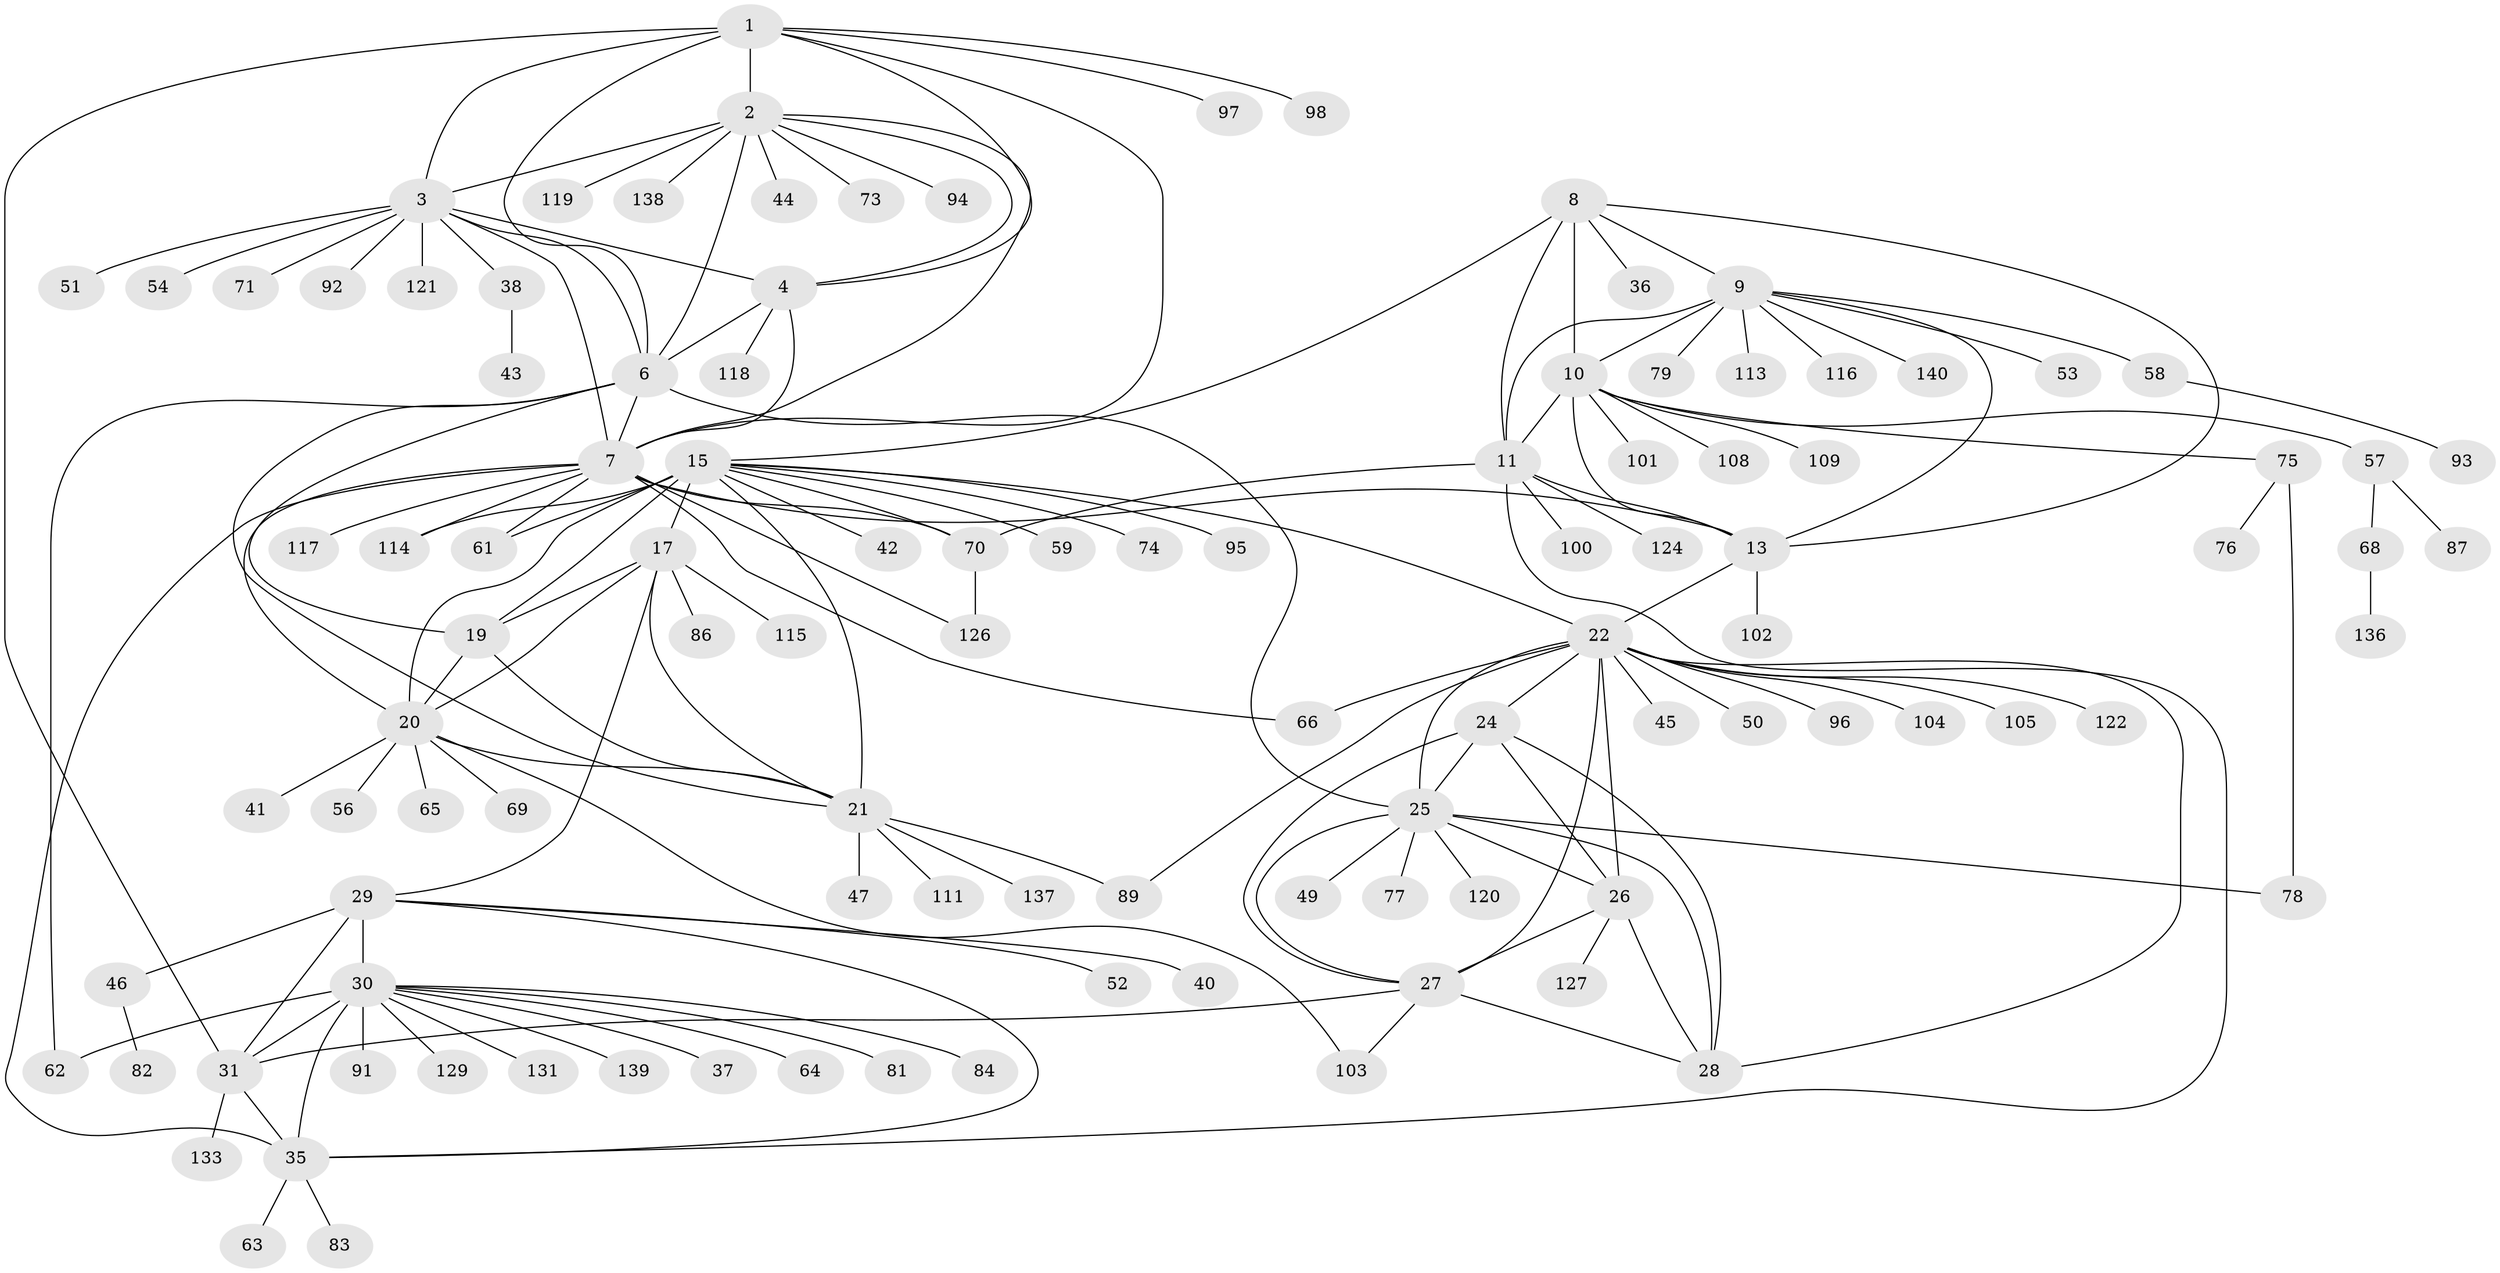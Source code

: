 // original degree distribution, {10: 0.014285714285714285, 11: 0.02857142857142857, 9: 0.05, 8: 0.04285714285714286, 15: 0.007142857142857143, 7: 0.04285714285714286, 13: 0.02142857142857143, 12: 0.014285714285714285, 6: 0.02142857142857143, 14: 0.007142857142857143, 1: 0.5571428571428572, 2: 0.15, 4: 0.02142857142857143, 3: 0.02142857142857143}
// Generated by graph-tools (version 1.1) at 2025/11/02/27/25 16:11:31]
// undirected, 109 vertices, 162 edges
graph export_dot {
graph [start="1"]
  node [color=gray90,style=filled];
  1 [super="+80"];
  2 [super="+90"];
  3 [super="+5"];
  4 [super="+99"];
  6 [super="+110"];
  7;
  8 [super="+14"];
  9 [super="+128"];
  10 [super="+130"];
  11 [super="+12"];
  13;
  15 [super="+16"];
  17 [super="+18"];
  19;
  20 [super="+39"];
  21 [super="+67"];
  22 [super="+23"];
  24;
  25 [super="+60"];
  26;
  27 [super="+135"];
  28 [super="+72"];
  29 [super="+32"];
  30 [super="+33"];
  31 [super="+34"];
  35 [super="+48"];
  36;
  37;
  38;
  40;
  41;
  42;
  43;
  44;
  45;
  46;
  47;
  49;
  50;
  51;
  52 [super="+55"];
  53;
  54;
  56;
  57 [super="+125"];
  58 [super="+107"];
  59;
  61;
  62;
  63;
  64;
  65 [super="+132"];
  66 [super="+112"];
  68;
  69;
  70 [super="+85"];
  71;
  73;
  74;
  75 [super="+106"];
  76;
  77 [super="+88"];
  78 [super="+123"];
  79;
  81;
  82;
  83;
  84;
  86;
  87;
  89;
  91;
  92;
  93;
  94;
  95;
  96;
  97;
  98;
  100;
  101;
  102;
  103;
  104;
  105;
  108;
  109;
  111;
  113;
  114;
  115;
  116;
  117;
  118;
  119;
  120;
  121;
  122;
  124;
  126;
  127 [super="+134"];
  129;
  131;
  133;
  136;
  137;
  138;
  139;
  140;
  1 -- 2;
  1 -- 3 [weight=2];
  1 -- 4;
  1 -- 6;
  1 -- 7;
  1 -- 31;
  1 -- 97;
  1 -- 98;
  2 -- 3 [weight=2];
  2 -- 4;
  2 -- 6;
  2 -- 7;
  2 -- 44;
  2 -- 73;
  2 -- 94;
  2 -- 138;
  2 -- 119;
  3 -- 4 [weight=2];
  3 -- 6 [weight=2];
  3 -- 7 [weight=2];
  3 -- 38;
  3 -- 51;
  3 -- 92;
  3 -- 71;
  3 -- 54;
  3 -- 121;
  4 -- 6;
  4 -- 7;
  4 -- 118;
  6 -- 7;
  6 -- 25 [weight=2];
  6 -- 62;
  6 -- 21;
  6 -- 19;
  7 -- 13;
  7 -- 20;
  7 -- 61;
  7 -- 66;
  7 -- 70;
  7 -- 114;
  7 -- 117;
  7 -- 126;
  7 -- 35;
  8 -- 9 [weight=2];
  8 -- 10 [weight=2];
  8 -- 11 [weight=4];
  8 -- 13 [weight=2];
  8 -- 36;
  8 -- 15;
  9 -- 10;
  9 -- 11 [weight=2];
  9 -- 13;
  9 -- 53;
  9 -- 58;
  9 -- 79;
  9 -- 113;
  9 -- 116;
  9 -- 140;
  10 -- 11 [weight=2];
  10 -- 13;
  10 -- 57;
  10 -- 75;
  10 -- 101;
  10 -- 108;
  10 -- 109;
  11 -- 13 [weight=2];
  11 -- 35;
  11 -- 124;
  11 -- 100;
  11 -- 70;
  13 -- 102;
  13 -- 22;
  15 -- 17 [weight=4];
  15 -- 19 [weight=2];
  15 -- 20 [weight=2];
  15 -- 21 [weight=2];
  15 -- 61;
  15 -- 74;
  15 -- 70;
  15 -- 42;
  15 -- 114;
  15 -- 22;
  15 -- 59;
  15 -- 95;
  17 -- 19 [weight=2];
  17 -- 20 [weight=2];
  17 -- 21 [weight=2];
  17 -- 29;
  17 -- 86;
  17 -- 115;
  19 -- 20;
  19 -- 21;
  20 -- 21;
  20 -- 56;
  20 -- 65;
  20 -- 69;
  20 -- 103;
  20 -- 41;
  21 -- 47;
  21 -- 89;
  21 -- 111;
  21 -- 137;
  22 -- 24 [weight=2];
  22 -- 25 [weight=2];
  22 -- 26 [weight=2];
  22 -- 27 [weight=2];
  22 -- 28 [weight=2];
  22 -- 50;
  22 -- 96;
  22 -- 122;
  22 -- 104;
  22 -- 105;
  22 -- 45;
  22 -- 89;
  22 -- 66;
  24 -- 25;
  24 -- 26;
  24 -- 27;
  24 -- 28;
  25 -- 26;
  25 -- 27;
  25 -- 28;
  25 -- 49;
  25 -- 78;
  25 -- 120;
  25 -- 77;
  26 -- 27;
  26 -- 28;
  26 -- 127;
  27 -- 28;
  27 -- 31;
  27 -- 103;
  29 -- 30 [weight=4];
  29 -- 31 [weight=4];
  29 -- 35 [weight=2];
  29 -- 52;
  29 -- 40;
  29 -- 46;
  30 -- 31 [weight=4];
  30 -- 35 [weight=2];
  30 -- 81;
  30 -- 64;
  30 -- 129;
  30 -- 131;
  30 -- 37;
  30 -- 139;
  30 -- 84;
  30 -- 62;
  30 -- 91;
  31 -- 35 [weight=2];
  31 -- 133;
  35 -- 63;
  35 -- 83;
  38 -- 43;
  46 -- 82;
  57 -- 68;
  57 -- 87;
  58 -- 93;
  68 -- 136;
  70 -- 126;
  75 -- 76;
  75 -- 78;
}
